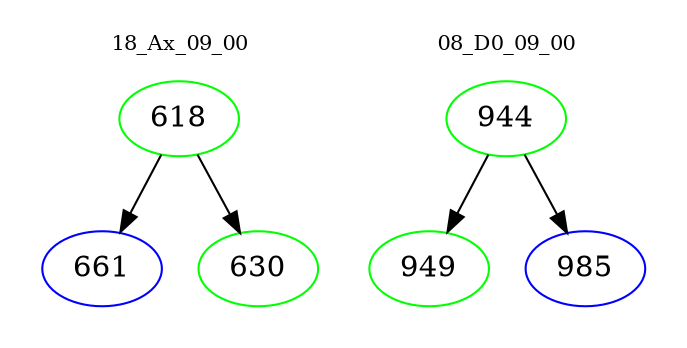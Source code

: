 digraph{
subgraph cluster_0 {
color = white
label = "18_Ax_09_00";
fontsize=10;
T0_618 [label="618", color="green"]
T0_618 -> T0_661 [color="black"]
T0_661 [label="661", color="blue"]
T0_618 -> T0_630 [color="black"]
T0_630 [label="630", color="green"]
}
subgraph cluster_1 {
color = white
label = "08_D0_09_00";
fontsize=10;
T1_944 [label="944", color="green"]
T1_944 -> T1_949 [color="black"]
T1_949 [label="949", color="green"]
T1_944 -> T1_985 [color="black"]
T1_985 [label="985", color="blue"]
}
}
